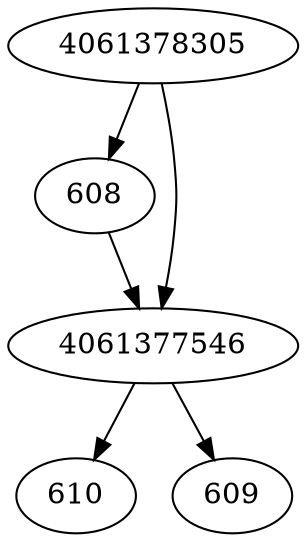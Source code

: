 strict digraph  {
608;
4061378305;
610;
609;
4061377546;
608 -> 4061377546;
4061378305 -> 4061377546;
4061378305 -> 608;
4061377546 -> 609;
4061377546 -> 610;
}

